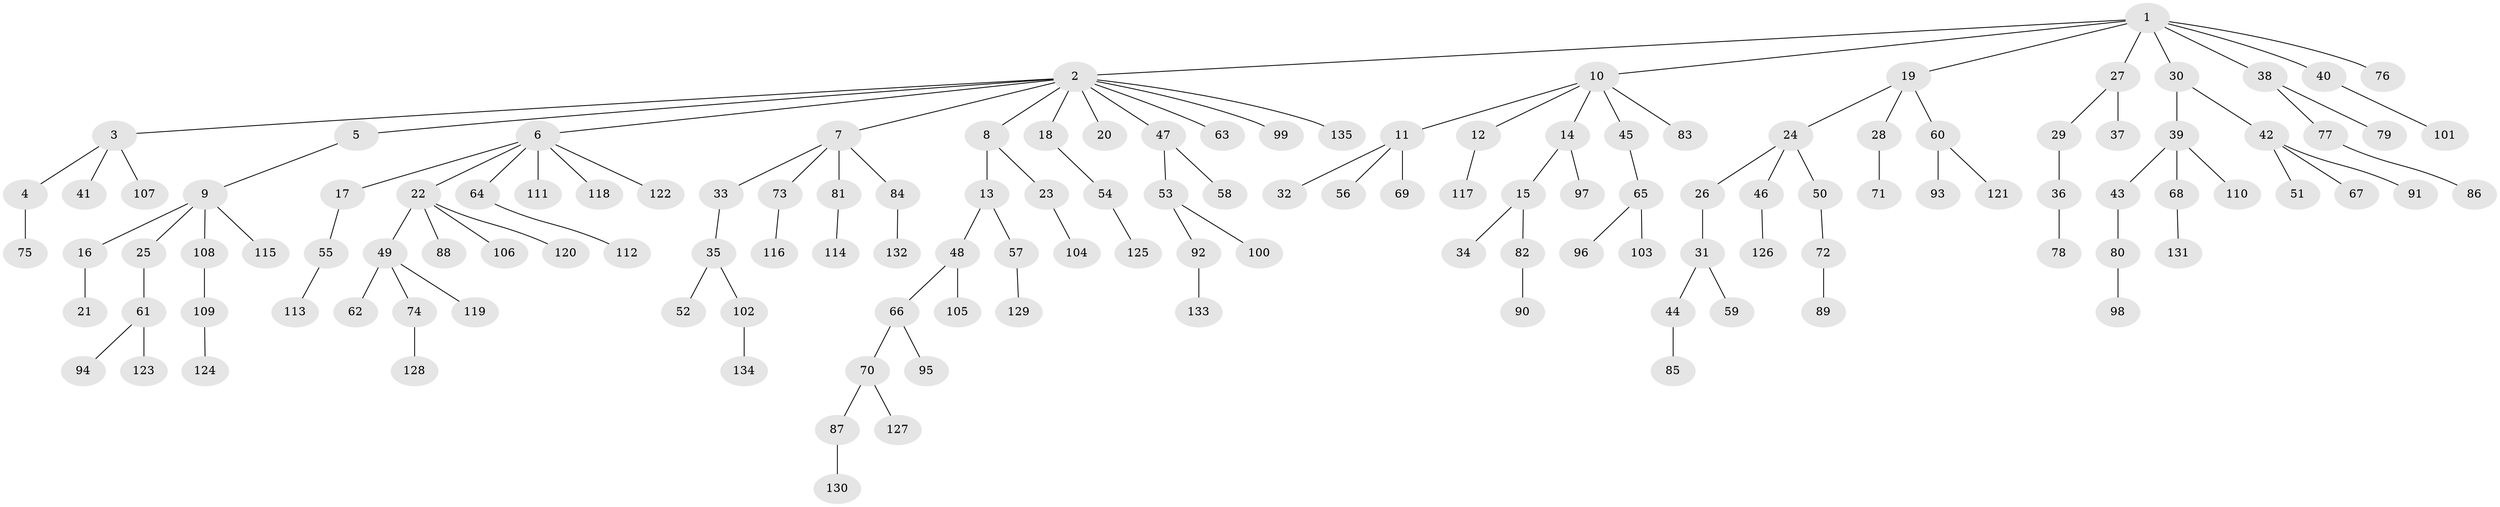 // coarse degree distribution, {7: 0.020202020202020204, 14: 0.010101010101010102, 1: 0.5858585858585859, 5: 0.020202020202020204, 3: 0.1414141414141414, 6: 0.020202020202020204, 4: 0.030303030303030304, 2: 0.1717171717171717}
// Generated by graph-tools (version 1.1) at 2025/24/03/03/25 07:24:09]
// undirected, 135 vertices, 134 edges
graph export_dot {
graph [start="1"]
  node [color=gray90,style=filled];
  1;
  2;
  3;
  4;
  5;
  6;
  7;
  8;
  9;
  10;
  11;
  12;
  13;
  14;
  15;
  16;
  17;
  18;
  19;
  20;
  21;
  22;
  23;
  24;
  25;
  26;
  27;
  28;
  29;
  30;
  31;
  32;
  33;
  34;
  35;
  36;
  37;
  38;
  39;
  40;
  41;
  42;
  43;
  44;
  45;
  46;
  47;
  48;
  49;
  50;
  51;
  52;
  53;
  54;
  55;
  56;
  57;
  58;
  59;
  60;
  61;
  62;
  63;
  64;
  65;
  66;
  67;
  68;
  69;
  70;
  71;
  72;
  73;
  74;
  75;
  76;
  77;
  78;
  79;
  80;
  81;
  82;
  83;
  84;
  85;
  86;
  87;
  88;
  89;
  90;
  91;
  92;
  93;
  94;
  95;
  96;
  97;
  98;
  99;
  100;
  101;
  102;
  103;
  104;
  105;
  106;
  107;
  108;
  109;
  110;
  111;
  112;
  113;
  114;
  115;
  116;
  117;
  118;
  119;
  120;
  121;
  122;
  123;
  124;
  125;
  126;
  127;
  128;
  129;
  130;
  131;
  132;
  133;
  134;
  135;
  1 -- 2;
  1 -- 10;
  1 -- 19;
  1 -- 27;
  1 -- 30;
  1 -- 38;
  1 -- 40;
  1 -- 76;
  2 -- 3;
  2 -- 5;
  2 -- 6;
  2 -- 7;
  2 -- 8;
  2 -- 18;
  2 -- 20;
  2 -- 47;
  2 -- 63;
  2 -- 99;
  2 -- 135;
  3 -- 4;
  3 -- 41;
  3 -- 107;
  4 -- 75;
  5 -- 9;
  6 -- 17;
  6 -- 22;
  6 -- 64;
  6 -- 111;
  6 -- 118;
  6 -- 122;
  7 -- 33;
  7 -- 73;
  7 -- 81;
  7 -- 84;
  8 -- 13;
  8 -- 23;
  9 -- 16;
  9 -- 25;
  9 -- 108;
  9 -- 115;
  10 -- 11;
  10 -- 12;
  10 -- 14;
  10 -- 45;
  10 -- 83;
  11 -- 32;
  11 -- 56;
  11 -- 69;
  12 -- 117;
  13 -- 48;
  13 -- 57;
  14 -- 15;
  14 -- 97;
  15 -- 34;
  15 -- 82;
  16 -- 21;
  17 -- 55;
  18 -- 54;
  19 -- 24;
  19 -- 28;
  19 -- 60;
  22 -- 49;
  22 -- 88;
  22 -- 106;
  22 -- 120;
  23 -- 104;
  24 -- 26;
  24 -- 46;
  24 -- 50;
  25 -- 61;
  26 -- 31;
  27 -- 29;
  27 -- 37;
  28 -- 71;
  29 -- 36;
  30 -- 39;
  30 -- 42;
  31 -- 44;
  31 -- 59;
  33 -- 35;
  35 -- 52;
  35 -- 102;
  36 -- 78;
  38 -- 77;
  38 -- 79;
  39 -- 43;
  39 -- 68;
  39 -- 110;
  40 -- 101;
  42 -- 51;
  42 -- 67;
  42 -- 91;
  43 -- 80;
  44 -- 85;
  45 -- 65;
  46 -- 126;
  47 -- 53;
  47 -- 58;
  48 -- 66;
  48 -- 105;
  49 -- 62;
  49 -- 74;
  49 -- 119;
  50 -- 72;
  53 -- 92;
  53 -- 100;
  54 -- 125;
  55 -- 113;
  57 -- 129;
  60 -- 93;
  60 -- 121;
  61 -- 94;
  61 -- 123;
  64 -- 112;
  65 -- 96;
  65 -- 103;
  66 -- 70;
  66 -- 95;
  68 -- 131;
  70 -- 87;
  70 -- 127;
  72 -- 89;
  73 -- 116;
  74 -- 128;
  77 -- 86;
  80 -- 98;
  81 -- 114;
  82 -- 90;
  84 -- 132;
  87 -- 130;
  92 -- 133;
  102 -- 134;
  108 -- 109;
  109 -- 124;
}
